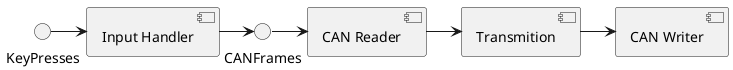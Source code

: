 @startuml

KeyPresses -> [Input Handler]
[Input Handler] -> CANFrames
CANFrames -> [CAN Reader]
[CAN Reader] -> [Transmition]
[Transmition] ->  [CAN Writer]
@enduml

}